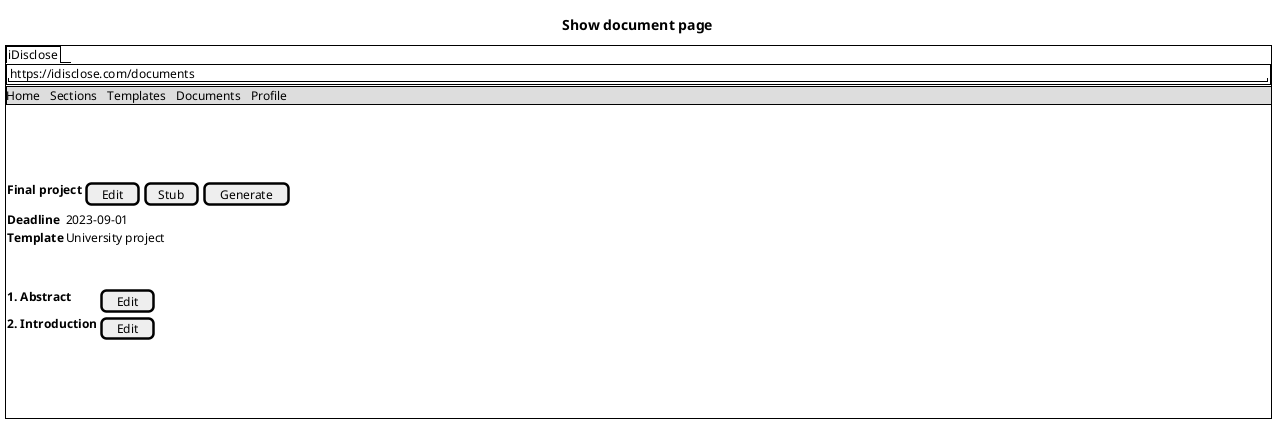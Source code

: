 @startsalt
title Show document page
{+
{/ iDisclose }
{+
  "https://idisclose.com/documents                                                                                                                              "
}
{* Home | Sections | Templates | Documents | Profile }
{
  .
  .
  .
  .
}
{
  <b>Final project | [ Edit ] | [ Stub ] | [ Generate ]
}
{
  <b>Deadline | 2023-09-01
  <b>Template | University project
}
{
  .
  .
}
{
  <b>1. Abstract | [ Edit ]
  <b>2. Introduction | [ Edit ]
}
{
  .
  .
  .
  .
}
}
@endsalt
